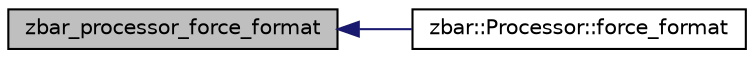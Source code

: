 digraph G
{
  edge [fontname="Helvetica",fontsize="10",labelfontname="Helvetica",labelfontsize="10"];
  node [fontname="Helvetica",fontsize="10",shape=record];
  rankdir=LR;
  Node1 [label="zbar_processor_force_format",height=0.2,width=0.4,color="black", fillcolor="grey75", style="filled" fontcolor="black"];
  Node1 -> Node2 [dir=back,color="midnightblue",fontsize="10",style="solid",fontname="Helvetica"];
  Node2 [label="zbar::Processor::force_format",height=0.2,width=0.4,color="black", fillcolor="white", style="filled",URL="$classzbar_1_1_processor.html#a4e70fa0776325e8d6cfb683f0b3e6dde"];
}
